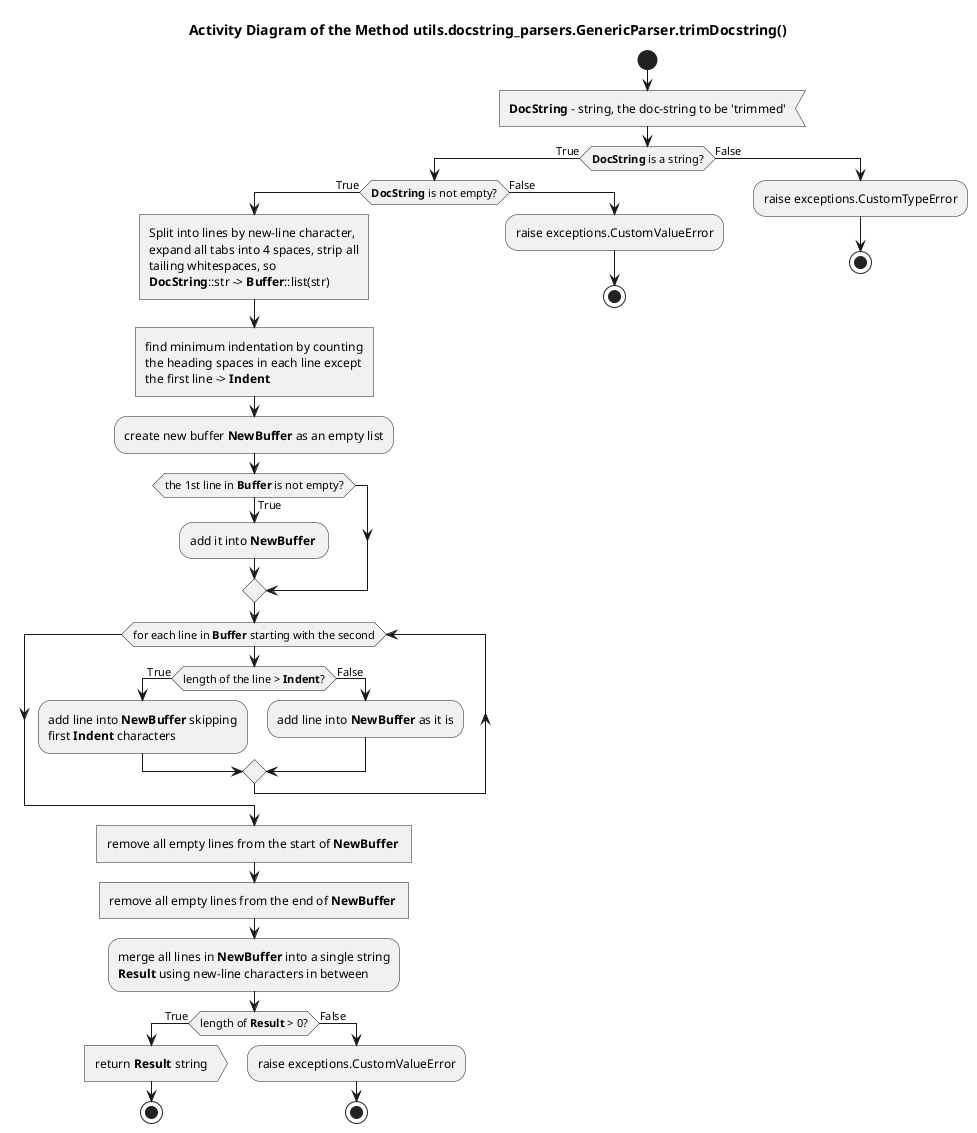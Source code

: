 @startuml

title Activity Diagram of the Method utils.docstring_parsers.GenericParser.trimDocstring()

start

:<b>DocString</b> - string, the doc-string to be 'trimmed'<

if (<b>DocString</b> is a string?) then (True)
    if (<b>DocString</b> is not empty?) then (True)
        :Split into lines by new-line character,
        expand all tabs into 4 spaces, strip all
        tailing whitespaces, so
        <b>DocString</b>::str -> <b>Buffer</b>::list(str)]
        
        :find minimum indentation by counting
        the heading spaces in each line except
        the first line -> <b>Indent</b> ]
        
        :create new buffer <b>NewBuffer</b> as an empty list;
        
        if (the 1st line in <b>Buffer</b> is not empty?) then (True)
            :add it into <b>NewBuffer</b> ;
        endif
        
        while (for each line in <b>Buffer</b> starting with the second)
            if (length of the line > <b>Indent</b>?) then (True)
                :add line into <b>NewBuffer</b> skipping
                first <b>Indent</b> characters;
            else (False)
                :add line into <b>NewBuffer</b> as it is;
            endif
        end while
        
        :remove all empty lines from the start of <b>NewBuffer</b> ]
        
        :remove all empty lines from the end of <b>NewBuffer</b> ]
        
        :merge all lines in <b>NewBuffer</b> into a single string
        <b>Result</b> using new-line characters in between;
        
        if (length of <b>Result</b> > 0?) then (True)
            :return <b>Result</b> string>
            
            stop
        else (False)
            :raise exceptions.CustomValueError;
            
            stop
        endif
    else (False)
        :raise exceptions.CustomValueError;
        
        stop
    endif
else (False)
    :raise exceptions.CustomTypeError;
    
    stop
endif

@enduml